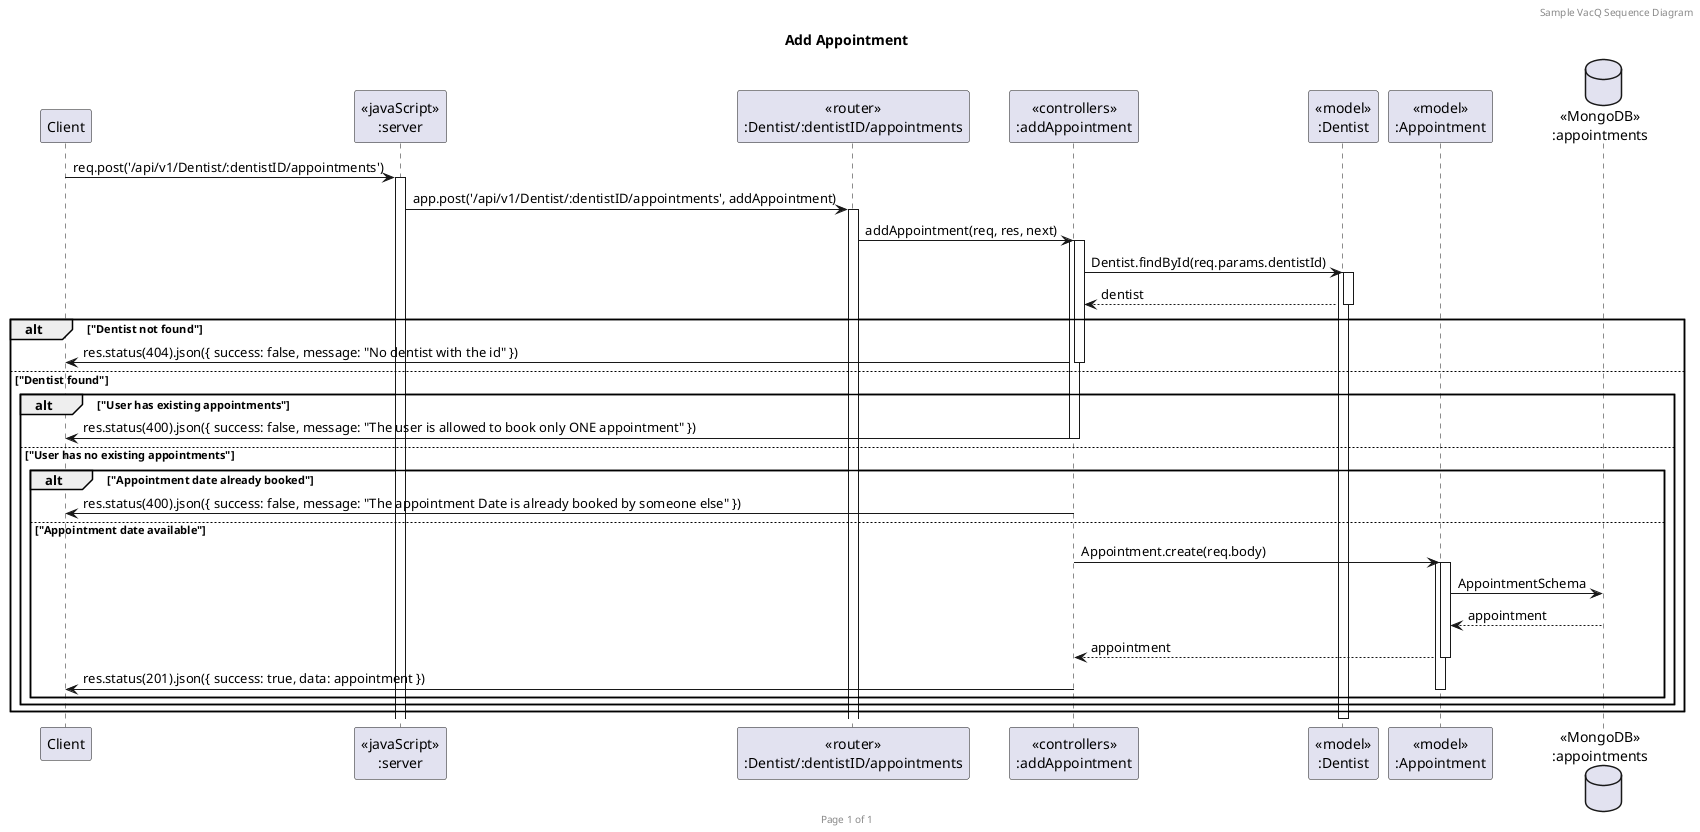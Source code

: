 @startuml Add Appointment

header Sample VacQ Sequence Diagram
footer Page %page% of %lastpage%
title "Add Appointment"

participant "Client" as client
participant "<<javaScript>>\n:server" as server
participant "<<router>>\n:Dentist/:dentistID/appointments" as routerAppointments
participant "<<controllers>>\n:addAppointment" as controllersAddAppointment
participant "<<model>>\n:Dentist" as modelDentist
participant "<<model>>\n:Appointment" as modelAppointment
database "<<MongoDB>>\n:appointments" as AppointmentsDatabase

client->server ++:req.post('/api/v1/Dentist/:dentistID/appointments')
server->routerAppointments ++:app.post('/api/v1/Dentist/:dentistID/appointments', addAppointment)
routerAppointments -> controllersAddAppointment ++:addAppointment(req, res, next)
activate controllersAddAppointment

controllersAddAppointment->modelDentist ++:Dentist.findById(req.params.dentistId)
activate modelDentist
modelDentist --> controllersAddAppointment --:dentist

alt "Dentist not found"
    controllersAddAppointment->client --:res.status(404).json({ success: false, message: "No dentist with the id" })
else "Dentist found"

    alt "User has existing appointments"
        controllersAddAppointment->client --:res.status(400).json({ success: false, message: "The user is allowed to book only ONE appointment" })
    else "User has no existing appointments"
        
        
        alt "Appointment date already booked"
            controllersAddAppointment->client --:res.status(400).json({ success: false, message: "The appointment Date is already booked by someone else" })
        else "Appointment date available"
            controllersAddAppointment->modelAppointment ++:Appointment.create(req.body)
            activate modelAppointment
            modelAppointment -> AppointmentsDatabase: AppointmentSchema
            AppointmentsDatabase --> modelAppointment: appointment
            modelAppointment --> controllersAddAppointment --:appointment

            controllersAddAppointment->client --:res.status(201).json({ success: true, data: appointment })
            deactivate modelAppointment
        end
    end
end

deactivate modelDentist
deactivate controllersAddAppointment
@enduml
